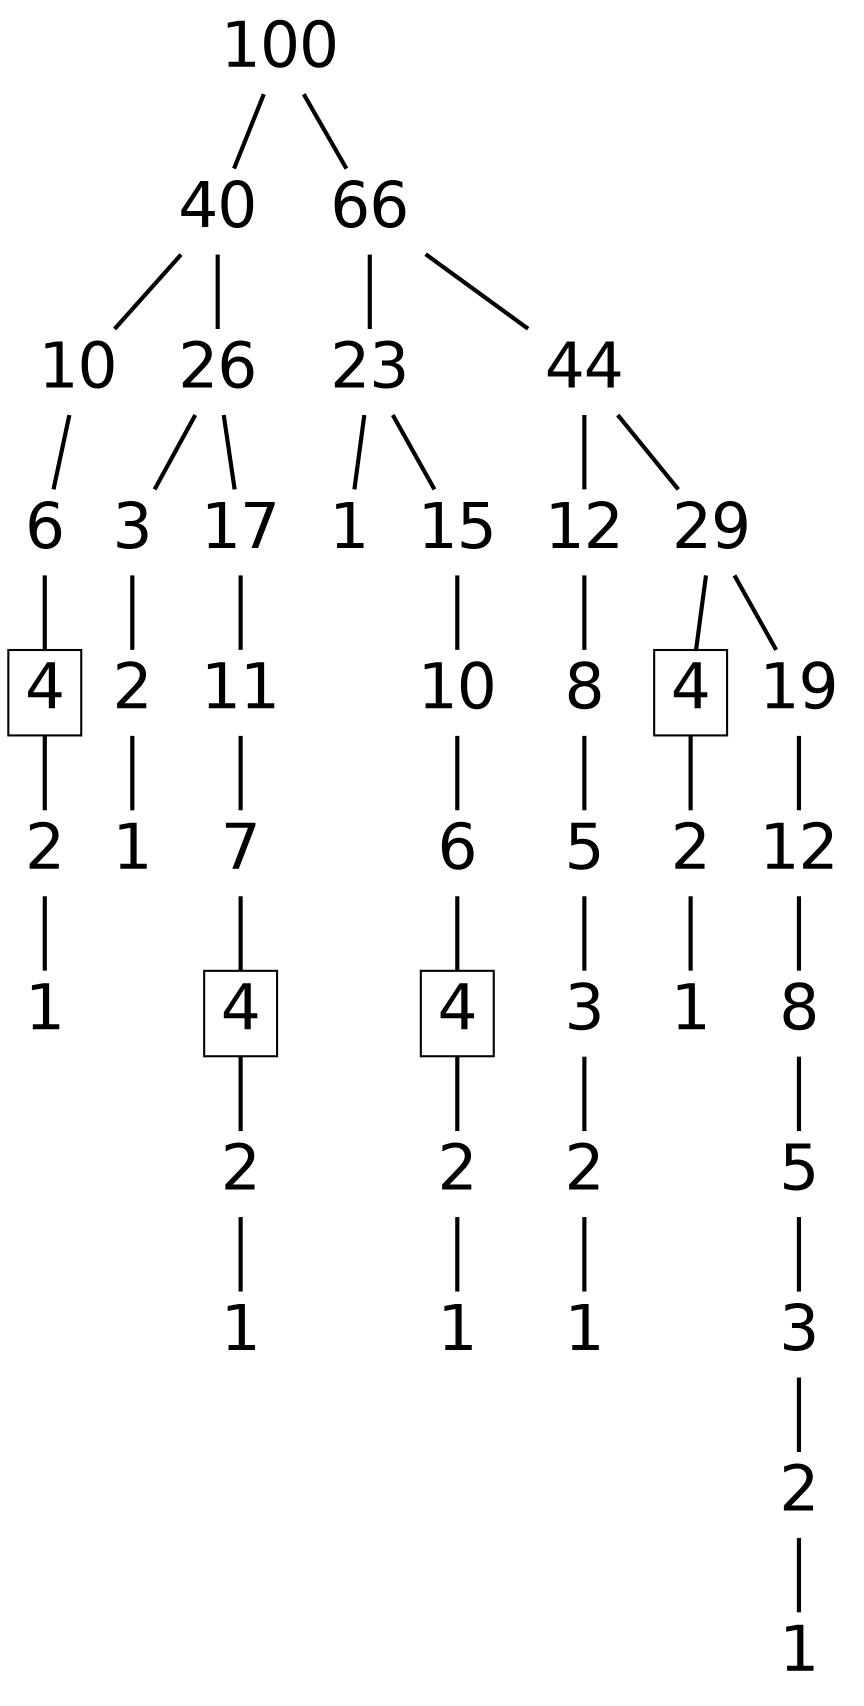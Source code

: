 digraph graph_name {
 graph[nodesep = 0.1];
 edge[dir=none, style=bold];
 node[ fontname = "Helvetica", shape = plaintext, width = 0.25, height = 0.25, fontsize=30];
eh[label="100" ];
eh->ei
ei[label="40" ];
ei->ej
ej[label="10" ];
ej->ek
ek[label="6" ];
ek->el
el[label="4" ;shape=box];
el->em
em[label="2" ];
em->en
en[label="1" ];
ei->eo
eo[label="26" ];
eo->ep
ep[label="3" ];
ep->eq
eq[label="2" ];
eq->er
er[label="1" ];
eo->es
es[label="17" ];
es->et
et[label="11" ];
et->eu
eu[label="7" ];
eu->ev
ev[label="4" ;shape=box];
ev->ew
ew[label="2" ];
ew->ex
ex[label="1" ];
eh->ey
ey[label="66" ];
ey->ez
ez[label="23" ];
ez->fa
fa[label="1" ];
ez->fb
fb[label="15" ];
fb->fc
fc[label="10" ];
fc->fd
fd[label="6" ];
fd->fe
fe[label="4" ;shape=box];
fe->ff
ff[label="2" ];
ff->fg
fg[label="1" ];
ey->fh
fh[label="44" ];
fh->fi
fi[label="12" ];
fi->fj
fj[label="8" ];
fj->fk
fk[label="5" ];
fk->fl
fl[label="3" ];
fl->fm
fm[label="2" ];
fm->fn
fn[label="1" ];
fh->fo
fo[label="29" ];
fo->fp
fp[label="4" ;shape=box];
fp->fq
fq[label="2" ];
fq->fr
fr[label="1" ];
fo->fs
fs[label="19" ];
fs->ft
ft[label="12" ];
ft->fu
fu[label="8" ];
fu->fv
fv[label="5" ];
fv->fw
fw[label="3" ];
fw->fx
fx[label="2" ];
fx->fy
fy[label="1" ];
}
